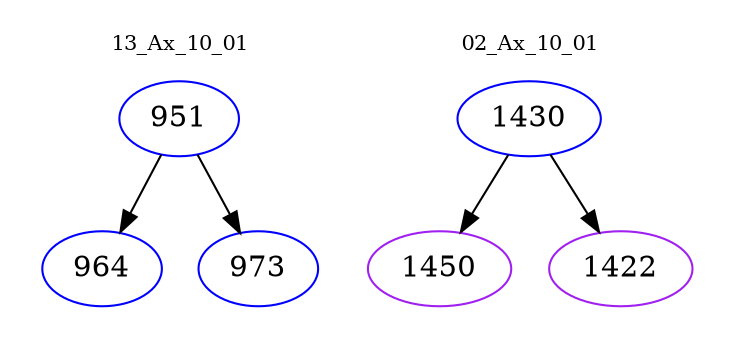digraph{
subgraph cluster_0 {
color = white
label = "13_Ax_10_01";
fontsize=10;
T0_951 [label="951", color="blue"]
T0_951 -> T0_964 [color="black"]
T0_964 [label="964", color="blue"]
T0_951 -> T0_973 [color="black"]
T0_973 [label="973", color="blue"]
}
subgraph cluster_1 {
color = white
label = "02_Ax_10_01";
fontsize=10;
T1_1430 [label="1430", color="blue"]
T1_1430 -> T1_1450 [color="black"]
T1_1450 [label="1450", color="purple"]
T1_1430 -> T1_1422 [color="black"]
T1_1422 [label="1422", color="purple"]
}
}
